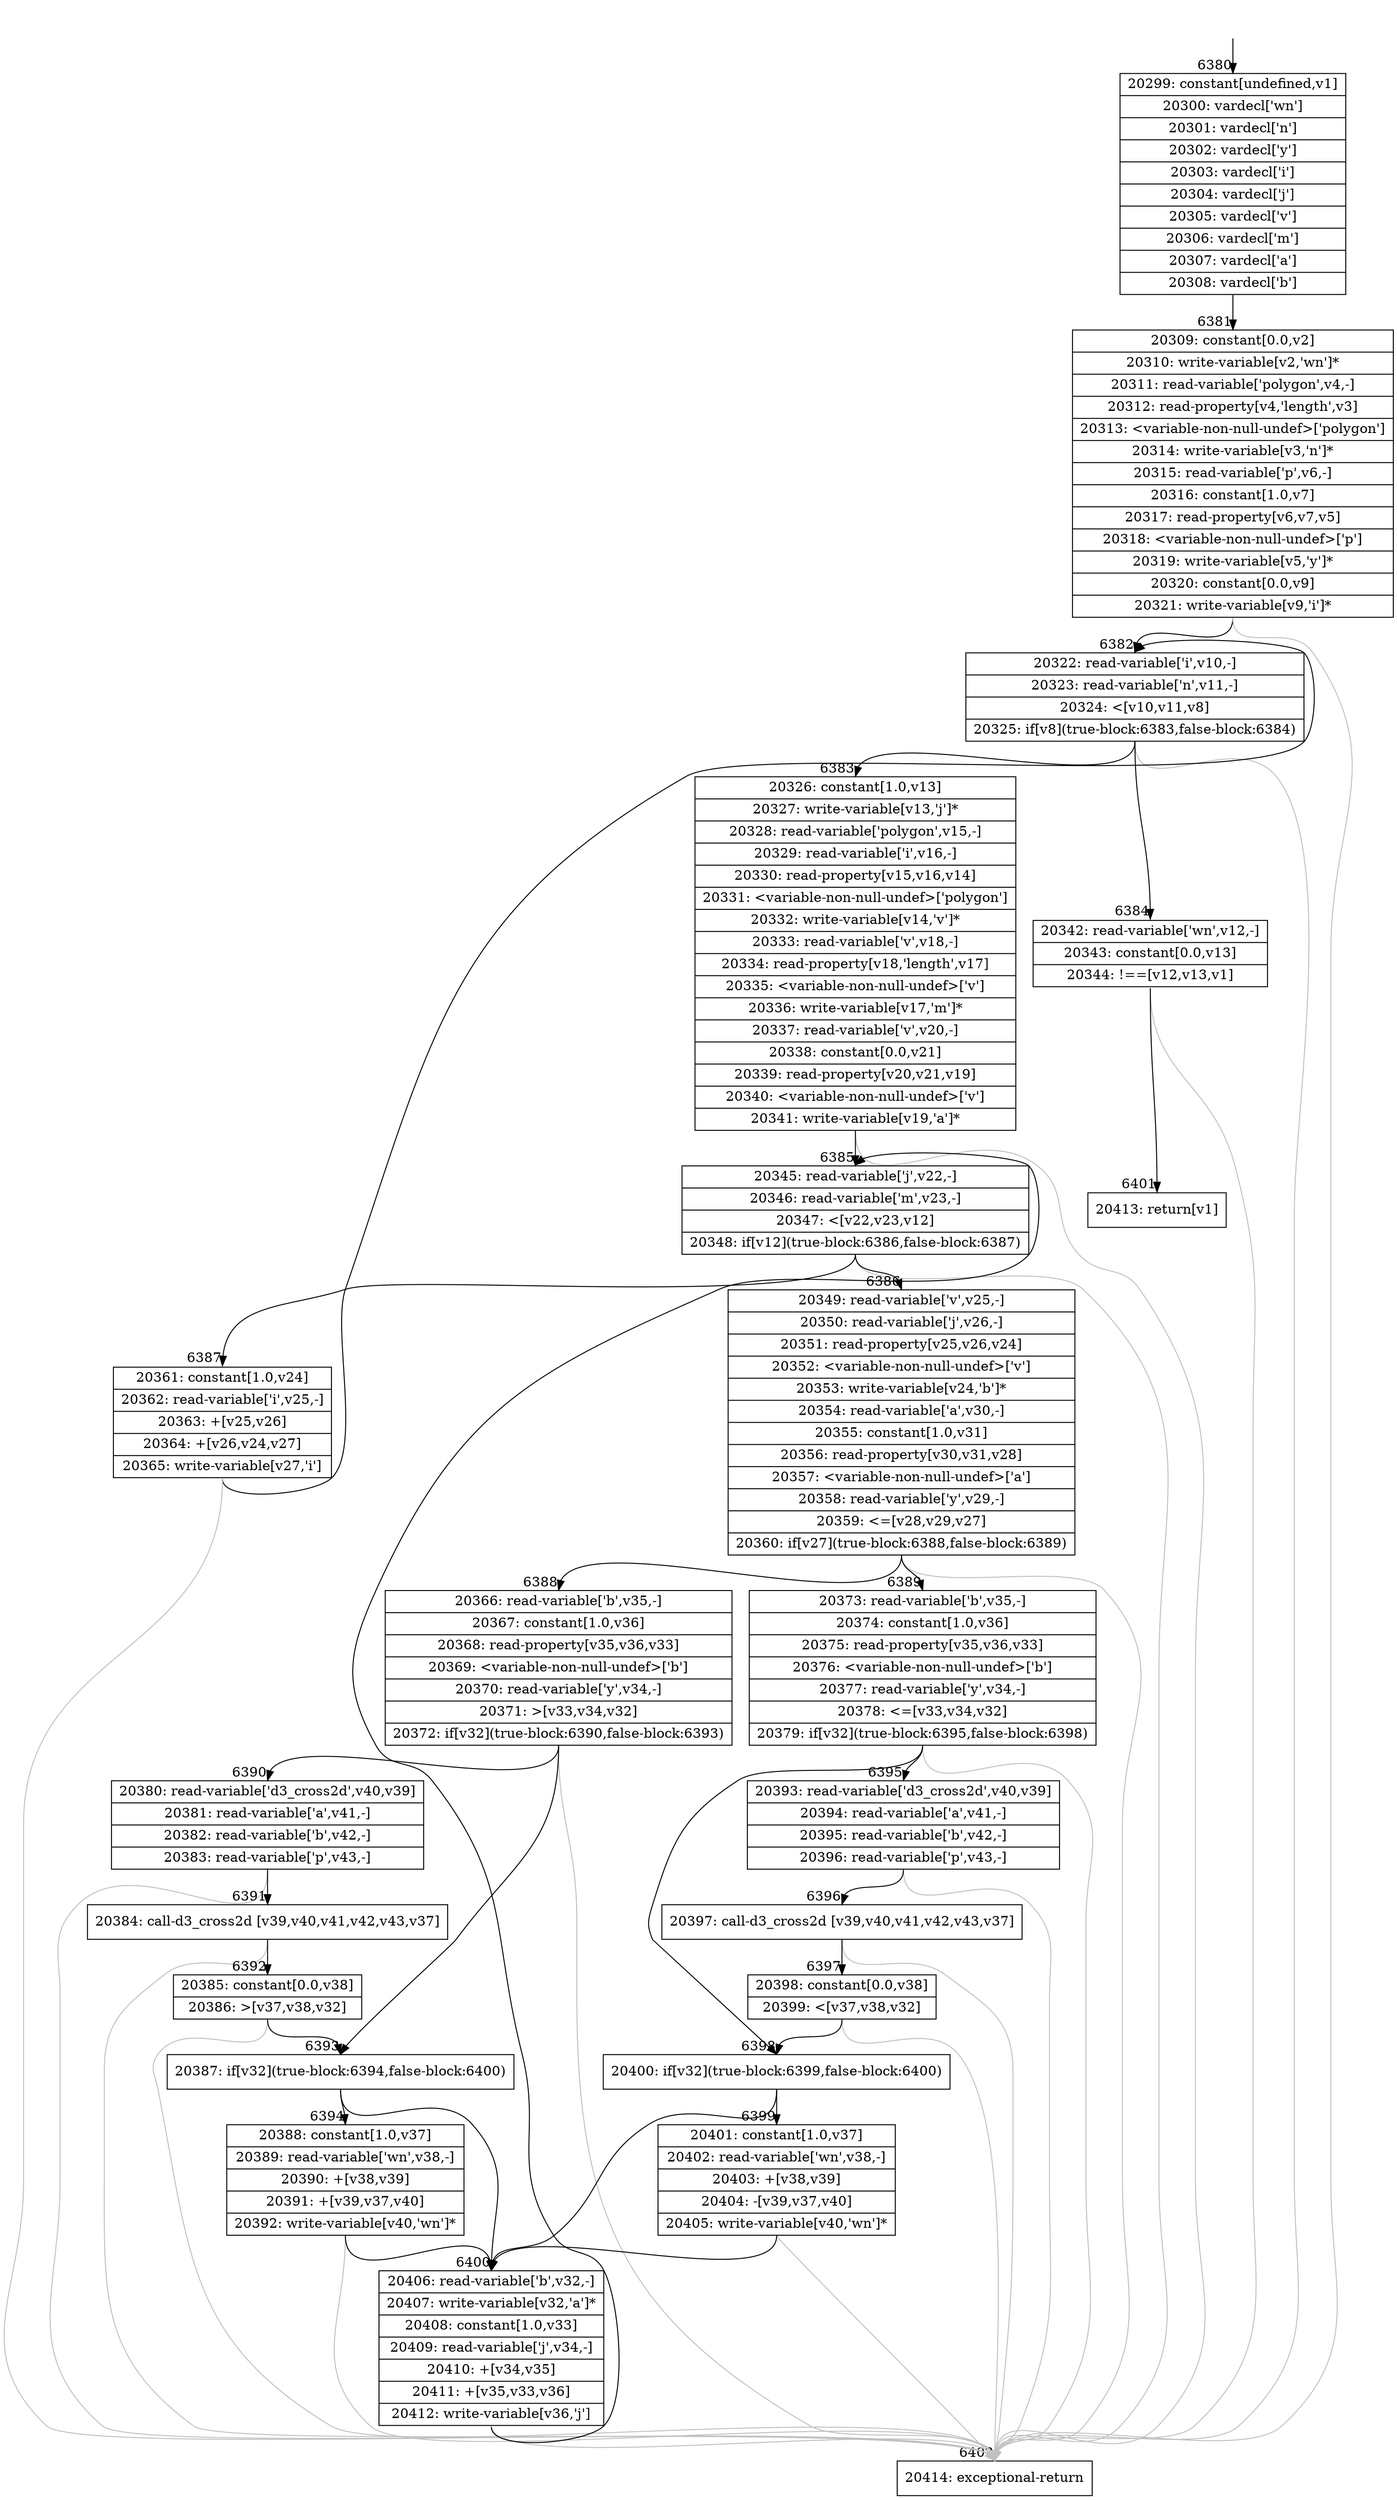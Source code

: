 digraph {
rankdir="TD"
BB_entry577[shape=none,label=""];
BB_entry577 -> BB6380 [tailport=s, headport=n, headlabel="    6380"]
BB6380 [shape=record label="{20299: constant[undefined,v1]|20300: vardecl['wn']|20301: vardecl['n']|20302: vardecl['y']|20303: vardecl['i']|20304: vardecl['j']|20305: vardecl['v']|20306: vardecl['m']|20307: vardecl['a']|20308: vardecl['b']}" ] 
BB6380 -> BB6381 [tailport=s, headport=n, headlabel="      6381"]
BB6381 [shape=record label="{20309: constant[0.0,v2]|20310: write-variable[v2,'wn']*|20311: read-variable['polygon',v4,-]|20312: read-property[v4,'length',v3]|20313: \<variable-non-null-undef\>['polygon']|20314: write-variable[v3,'n']*|20315: read-variable['p',v6,-]|20316: constant[1.0,v7]|20317: read-property[v6,v7,v5]|20318: \<variable-non-null-undef\>['p']|20319: write-variable[v5,'y']*|20320: constant[0.0,v9]|20321: write-variable[v9,'i']*}" ] 
BB6381 -> BB6382 [tailport=s, headport=n, headlabel="      6382"]
BB6381 -> BB6402 [tailport=s, headport=n, color=gray, headlabel="      6402"]
BB6382 [shape=record label="{20322: read-variable['i',v10,-]|20323: read-variable['n',v11,-]|20324: \<[v10,v11,v8]|20325: if[v8](true-block:6383,false-block:6384)}" ] 
BB6382 -> BB6383 [tailport=s, headport=n, headlabel="      6383"]
BB6382 -> BB6384 [tailport=s, headport=n, headlabel="      6384"]
BB6382 -> BB6402 [tailport=s, headport=n, color=gray]
BB6383 [shape=record label="{20326: constant[1.0,v13]|20327: write-variable[v13,'j']*|20328: read-variable['polygon',v15,-]|20329: read-variable['i',v16,-]|20330: read-property[v15,v16,v14]|20331: \<variable-non-null-undef\>['polygon']|20332: write-variable[v14,'v']*|20333: read-variable['v',v18,-]|20334: read-property[v18,'length',v17]|20335: \<variable-non-null-undef\>['v']|20336: write-variable[v17,'m']*|20337: read-variable['v',v20,-]|20338: constant[0.0,v21]|20339: read-property[v20,v21,v19]|20340: \<variable-non-null-undef\>['v']|20341: write-variable[v19,'a']*}" ] 
BB6383 -> BB6385 [tailport=s, headport=n, headlabel="      6385"]
BB6383 -> BB6402 [tailport=s, headport=n, color=gray]
BB6384 [shape=record label="{20342: read-variable['wn',v12,-]|20343: constant[0.0,v13]|20344: !==[v12,v13,v1]}" ] 
BB6384 -> BB6401 [tailport=s, headport=n, headlabel="      6401"]
BB6384 -> BB6402 [tailport=s, headport=n, color=gray]
BB6385 [shape=record label="{20345: read-variable['j',v22,-]|20346: read-variable['m',v23,-]|20347: \<[v22,v23,v12]|20348: if[v12](true-block:6386,false-block:6387)}" ] 
BB6385 -> BB6386 [tailport=s, headport=n, headlabel="      6386"]
BB6385 -> BB6387 [tailport=s, headport=n, headlabel="      6387"]
BB6385 -> BB6402 [tailport=s, headport=n, color=gray]
BB6386 [shape=record label="{20349: read-variable['v',v25,-]|20350: read-variable['j',v26,-]|20351: read-property[v25,v26,v24]|20352: \<variable-non-null-undef\>['v']|20353: write-variable[v24,'b']*|20354: read-variable['a',v30,-]|20355: constant[1.0,v31]|20356: read-property[v30,v31,v28]|20357: \<variable-non-null-undef\>['a']|20358: read-variable['y',v29,-]|20359: \<=[v28,v29,v27]|20360: if[v27](true-block:6388,false-block:6389)}" ] 
BB6386 -> BB6388 [tailport=s, headport=n, headlabel="      6388"]
BB6386 -> BB6389 [tailport=s, headport=n, headlabel="      6389"]
BB6386 -> BB6402 [tailport=s, headport=n, color=gray]
BB6387 [shape=record label="{20361: constant[1.0,v24]|20362: read-variable['i',v25,-]|20363: +[v25,v26]|20364: +[v26,v24,v27]|20365: write-variable[v27,'i']}" ] 
BB6387 -> BB6382 [tailport=s, headport=n]
BB6387 -> BB6402 [tailport=s, headport=n, color=gray]
BB6388 [shape=record label="{20366: read-variable['b',v35,-]|20367: constant[1.0,v36]|20368: read-property[v35,v36,v33]|20369: \<variable-non-null-undef\>['b']|20370: read-variable['y',v34,-]|20371: \>[v33,v34,v32]|20372: if[v32](true-block:6390,false-block:6393)}" ] 
BB6388 -> BB6393 [tailport=s, headport=n, headlabel="      6393"]
BB6388 -> BB6390 [tailport=s, headport=n, headlabel="      6390"]
BB6388 -> BB6402 [tailport=s, headport=n, color=gray]
BB6389 [shape=record label="{20373: read-variable['b',v35,-]|20374: constant[1.0,v36]|20375: read-property[v35,v36,v33]|20376: \<variable-non-null-undef\>['b']|20377: read-variable['y',v34,-]|20378: \<=[v33,v34,v32]|20379: if[v32](true-block:6395,false-block:6398)}" ] 
BB6389 -> BB6398 [tailport=s, headport=n, headlabel="      6398"]
BB6389 -> BB6395 [tailport=s, headport=n, headlabel="      6395"]
BB6389 -> BB6402 [tailport=s, headport=n, color=gray]
BB6390 [shape=record label="{20380: read-variable['d3_cross2d',v40,v39]|20381: read-variable['a',v41,-]|20382: read-variable['b',v42,-]|20383: read-variable['p',v43,-]}" ] 
BB6390 -> BB6391 [tailport=s, headport=n, headlabel="      6391"]
BB6390 -> BB6402 [tailport=s, headport=n, color=gray]
BB6391 [shape=record label="{20384: call-d3_cross2d [v39,v40,v41,v42,v43,v37]}" ] 
BB6391 -> BB6392 [tailport=s, headport=n, headlabel="      6392"]
BB6391 -> BB6402 [tailport=s, headport=n, color=gray]
BB6392 [shape=record label="{20385: constant[0.0,v38]|20386: \>[v37,v38,v32]}" ] 
BB6392 -> BB6393 [tailport=s, headport=n]
BB6392 -> BB6402 [tailport=s, headport=n, color=gray]
BB6393 [shape=record label="{20387: if[v32](true-block:6394,false-block:6400)}" ] 
BB6393 -> BB6394 [tailport=s, headport=n, headlabel="      6394"]
BB6393 -> BB6400 [tailport=s, headport=n, headlabel="      6400"]
BB6394 [shape=record label="{20388: constant[1.0,v37]|20389: read-variable['wn',v38,-]|20390: +[v38,v39]|20391: +[v39,v37,v40]|20392: write-variable[v40,'wn']*}" ] 
BB6394 -> BB6400 [tailport=s, headport=n]
BB6394 -> BB6402 [tailport=s, headport=n, color=gray]
BB6395 [shape=record label="{20393: read-variable['d3_cross2d',v40,v39]|20394: read-variable['a',v41,-]|20395: read-variable['b',v42,-]|20396: read-variable['p',v43,-]}" ] 
BB6395 -> BB6396 [tailport=s, headport=n, headlabel="      6396"]
BB6395 -> BB6402 [tailport=s, headport=n, color=gray]
BB6396 [shape=record label="{20397: call-d3_cross2d [v39,v40,v41,v42,v43,v37]}" ] 
BB6396 -> BB6397 [tailport=s, headport=n, headlabel="      6397"]
BB6396 -> BB6402 [tailport=s, headport=n, color=gray]
BB6397 [shape=record label="{20398: constant[0.0,v38]|20399: \<[v37,v38,v32]}" ] 
BB6397 -> BB6398 [tailport=s, headport=n]
BB6397 -> BB6402 [tailport=s, headport=n, color=gray]
BB6398 [shape=record label="{20400: if[v32](true-block:6399,false-block:6400)}" ] 
BB6398 -> BB6399 [tailport=s, headport=n, headlabel="      6399"]
BB6398 -> BB6400 [tailport=s, headport=n]
BB6399 [shape=record label="{20401: constant[1.0,v37]|20402: read-variable['wn',v38,-]|20403: +[v38,v39]|20404: -[v39,v37,v40]|20405: write-variable[v40,'wn']*}" ] 
BB6399 -> BB6400 [tailport=s, headport=n]
BB6399 -> BB6402 [tailport=s, headport=n, color=gray]
BB6400 [shape=record label="{20406: read-variable['b',v32,-]|20407: write-variable[v32,'a']*|20408: constant[1.0,v33]|20409: read-variable['j',v34,-]|20410: +[v34,v35]|20411: +[v35,v33,v36]|20412: write-variable[v36,'j']}" ] 
BB6400 -> BB6385 [tailport=s, headport=n]
BB6400 -> BB6402 [tailport=s, headport=n, color=gray]
BB6401 [shape=record label="{20413: return[v1]}" ] 
BB6402 [shape=record label="{20414: exceptional-return}" ] 
//#$~ 3736
}
